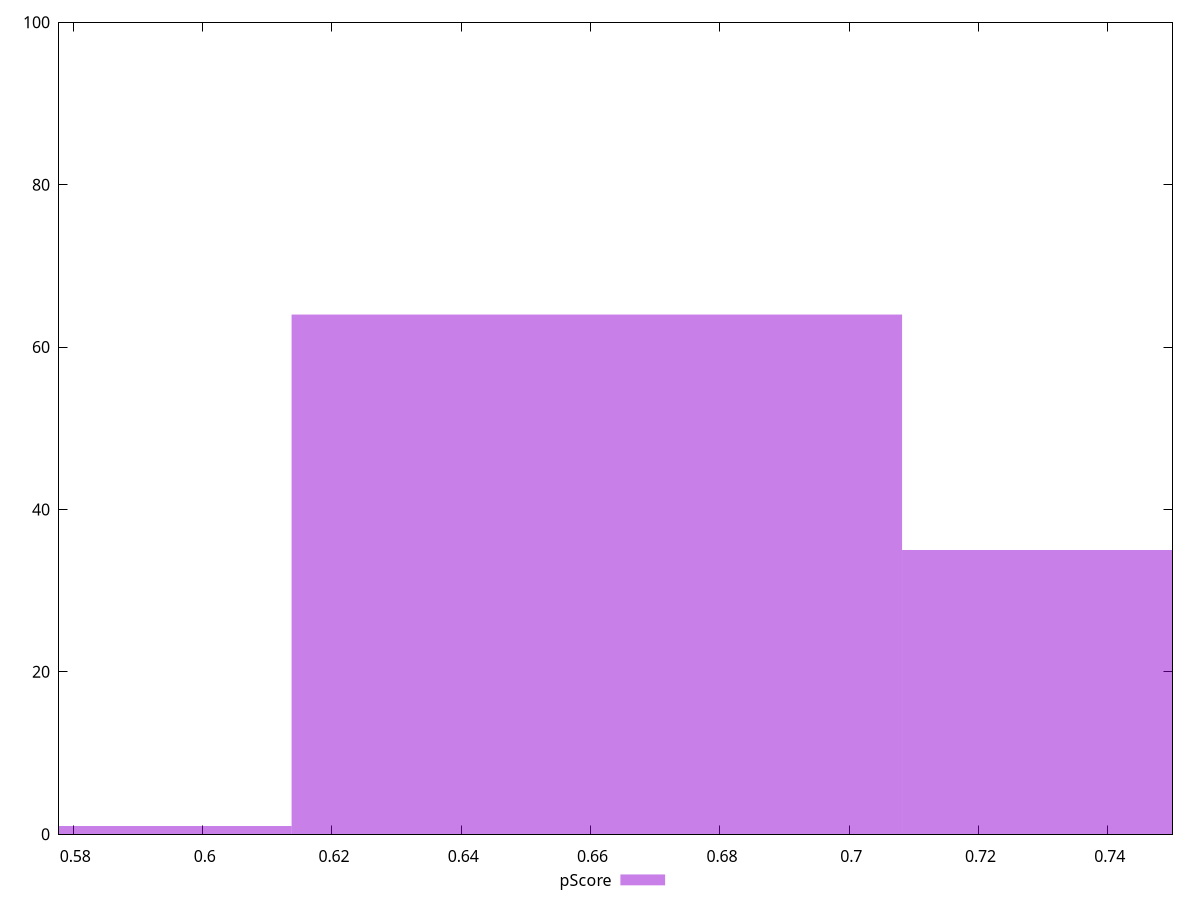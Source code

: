reset

$pScore <<EOF
0.6609617325536119 64
0.566538627903096 1
0.7553848372041279 35
EOF

set key outside below
set boxwidth 0.09442310465051598
set xrange [0.5777777777777777:0.75]
set yrange [0:100]
set trange [0:100]
set style fill transparent solid 0.5 noborder
set terminal svg size 640, 490 enhanced background rgb 'white'
set output "report_00026_2021-02-22T21:38:55.199Z/uses-webp-images/samples/pages/pScore/histogram.svg"

plot $pScore title "pScore" with boxes

reset
